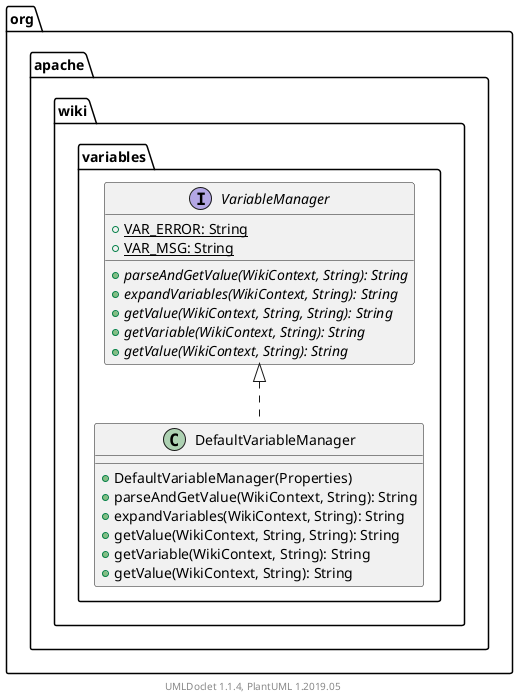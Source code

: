@startuml

    namespace org.apache.wiki.variables {

        class DefaultVariableManager [[DefaultVariableManager.html]] {
            +DefaultVariableManager(Properties)
            +parseAndGetValue(WikiContext, String): String
            +expandVariables(WikiContext, String): String
            +getValue(WikiContext, String, String): String
            +getVariable(WikiContext, String): String
            +getValue(WikiContext, String): String
        }

        interface VariableManager [[VariableManager.html]] {
            {static} +VAR_ERROR: String
            {static} +VAR_MSG: String
            {abstract} +parseAndGetValue(WikiContext, String): String
            {abstract} +expandVariables(WikiContext, String): String
            {abstract} +getValue(WikiContext, String, String): String
            {abstract} +getVariable(WikiContext, String): String
            {abstract} +getValue(WikiContext, String): String
        }

        VariableManager <|.. DefaultVariableManager

    }


    center footer UMLDoclet 1.1.4, PlantUML 1.2019.05
@enduml
